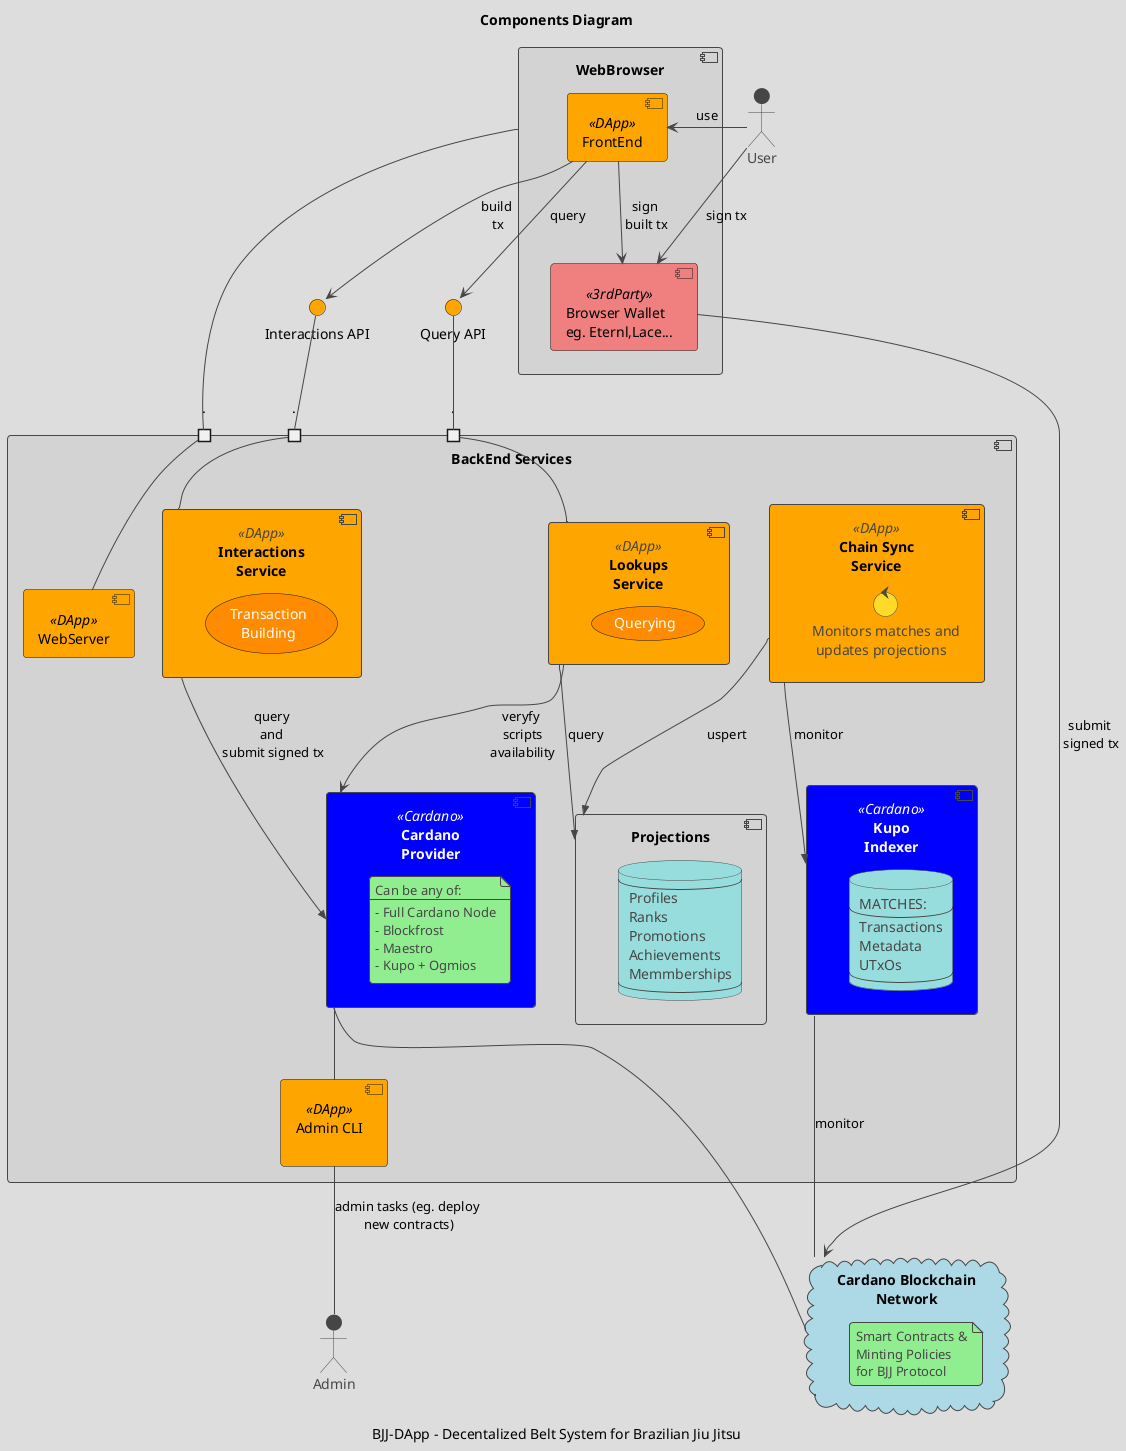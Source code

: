 @startuml ComponentDiagram
!theme toy

title "Components Diagram"
caption: BJJ-DApp - Decentalized Belt System for Brazilian Jiu Jitsu


skinparam interface {
    BackgroundColor Orange
}

skinparam component {
    BackgroundColor<<DApp>> Orange
    FontSize Black

    BackgroundColor<<3rdParty>> LightCoral
    BackgroundColor<<Cardano>> Blue
    FontColor<<Cardano>>  White
}

skinparam cloud {
    BackgroundColor LightBlue
}
skinparam usecase {
    BackgroundColor DarkOrange
    FontColor White
}


Actor User
Actor Admin

component WebBrowser #LightGray {
    component BrowserWallet as "Browser Wallet\neg. Eternl,Lace..." <<3rdParty>>
    component UI as "FrontEnd" <<DApp>>
}





component BackEnd  as "BackEnd Services"  #LightGray   {

    component AdminCLI as "Admin CLI\n" <<DApp>>

    component CardanoProvider <<Cardano>> as "Cardano\nProvider"  {

        note as N
        Can be any of:
        ---
        - Full Cardano Node
        - Blockfrost
        - Maestro
        - Kupo + Ogmios
        end note
    }

    component Kupo as "Kupo\nIndexer" <<Cardano>>  {
        database KupoDB as "MATCHES:
        --
        Transactions
        Metadata
        UTxOs
        --
        "
    }

    component WebServer <<DApp>>
    component Interactions  <<DApp>> as "Interactions\nService" {
        usecase TxBuilding as "Transaction\nBuilding"

    }
    component Lookups <<DApp>> as "Lookups\nService" {
        usecase Querying as "Querying"
    }
    component ChainSync <<DApp>>  as "Chain Sync\nService"{
        control Monitoring as "Monitors matches and\n updates projections"
    }
    component Projections   as "Projections"{

        database  LocalDB as "
        --
        Profiles
        Ranks
        Promotions
        Achievements
        Memmberships
        --
        "
    }

    portin webserverPort as "."
    portin interactionsPort as "."
    portin queryPort as "."

    WebServer - webserverPort
    Interactions - interactionsPort
    Lookups - queryPort

    Interactions -->> CardanoProvider : query\n and \n submit signed tx
    Lookups --> CardanoProvider : veryfy\n scripts\n availability

    ChainSync -->> Projections : uspert
    Lookups -->> Projections : query
    ChainSync -->> Kupo : monitor



}
interface InteractionsAPI as "Interactions API"
interface QueryAPI as "Query API"
interactionsPort -up- InteractionsAPI
queryPort -up- QueryAPI



cloud BlockchainNetwork as "Cardano Blockchain\nNetwork" {
    note as SmarContracts
    Smart Contracts &
    Minting Policies
    for BJJ Protocol
    end note
}


User -> UI : use
WebBrowser - webserverPort
UI --> InteractionsAPI : build\n tx
UI --> QueryAPI : query

UI -down-> BrowserWallet : "sign\n built tx"
User -> BrowserWallet : "sign tx"
BrowserWallet --> BlockchainNetwork : "submit\n signed tx"


Kupo --- BlockchainNetwork : monitor

CardanoProvider -- BlockchainNetwork

AdminCLI -up- CardanoProvider

Admin -up- AdminCLI : admin tasks (eg. deploy\n new contracts)

@enduml